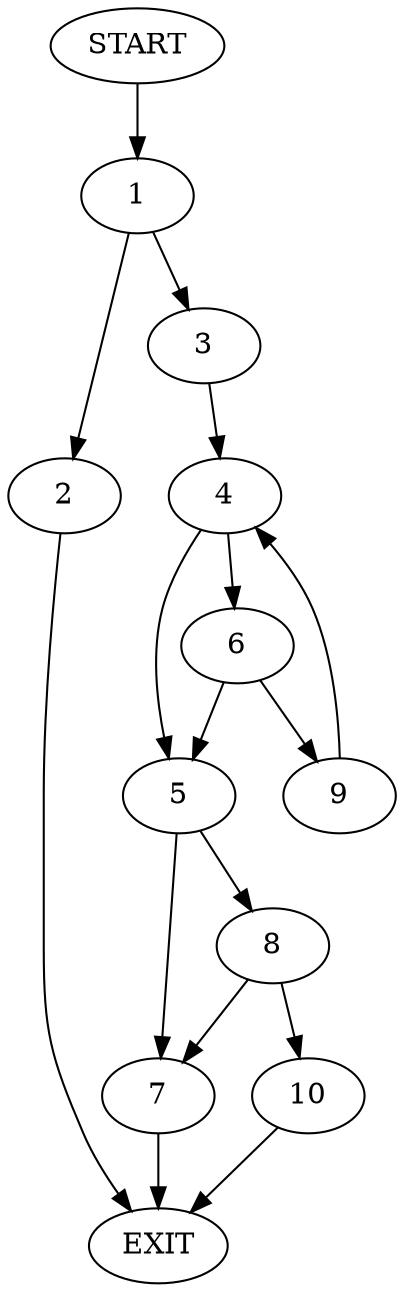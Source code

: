 digraph {
0 [label="START"]
11 [label="EXIT"]
0 -> 1
1 -> 2
1 -> 3
3 -> 4
2 -> 11
4 -> 5
4 -> 6
5 -> 7
5 -> 8
6 -> 9
6 -> 5
9 -> 4
8 -> 7
8 -> 10
7 -> 11
10 -> 11
}

